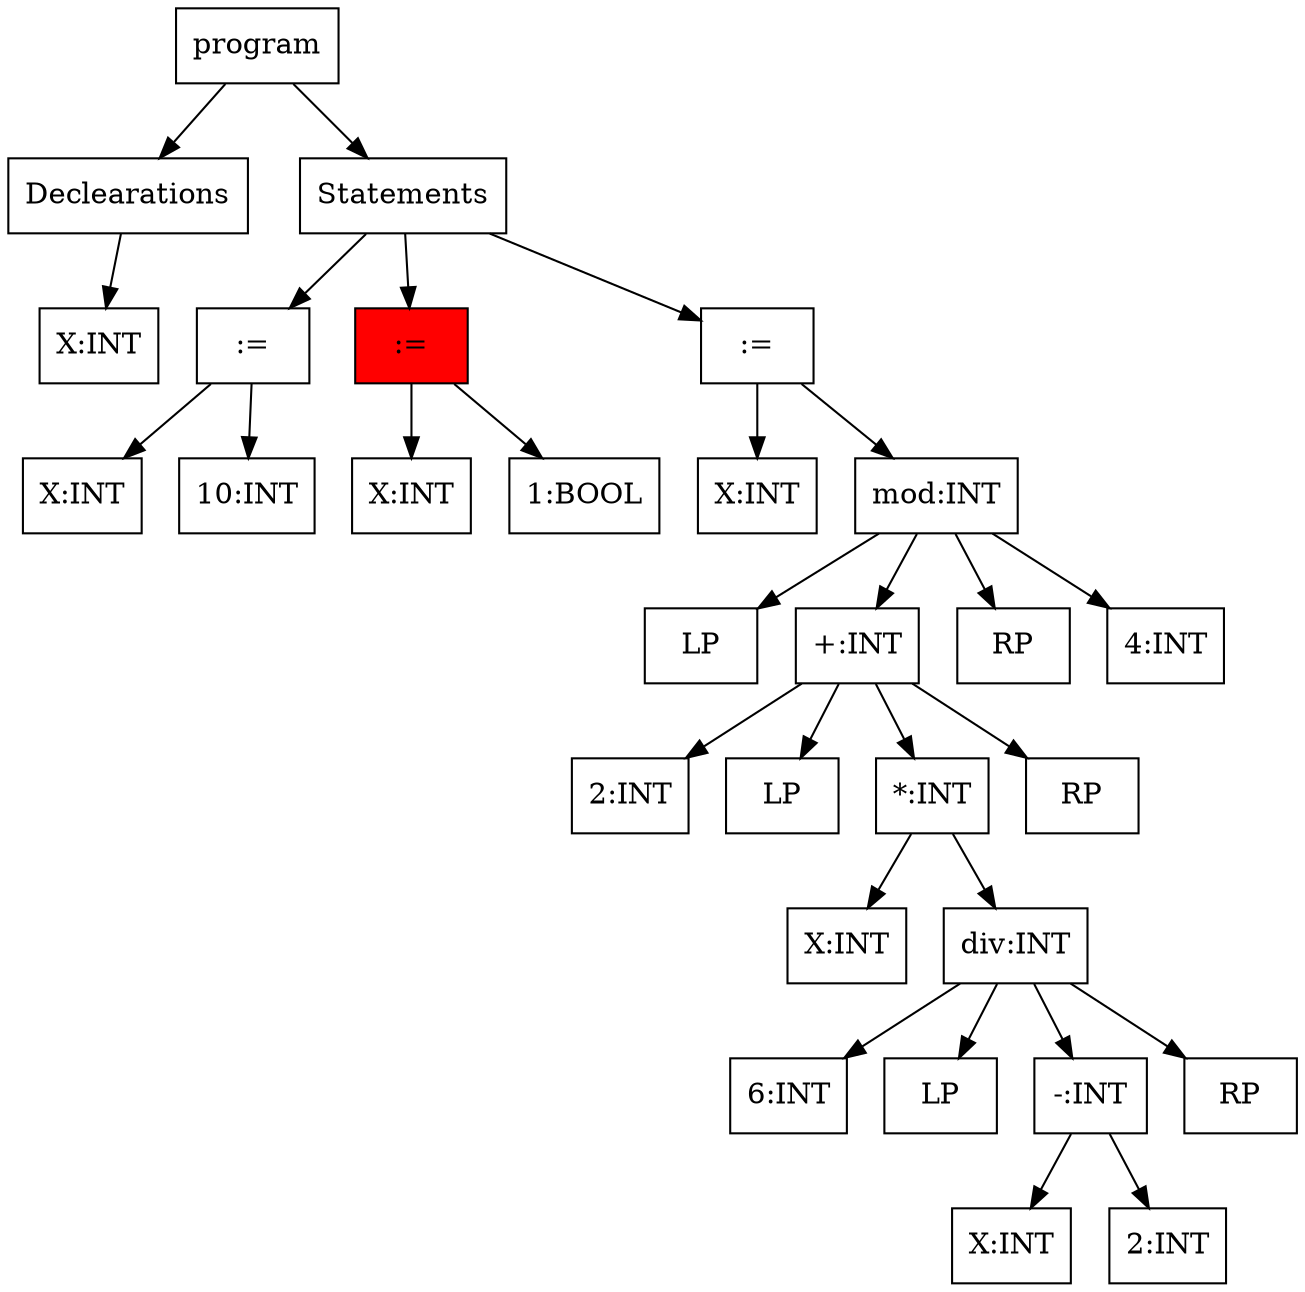 digraph tl12Ast {
ordering=out;
node [shape = box, style = filled, fillcolor="white"]
n0[label="program"]
n1[label="Declearations"]
n0 -> n1
n3[label="X:INT"]
n1 -> n3
n2[label="Statements"]
n0 -> n2
n4[label=":="]
n2 -> n4
n5[label="X:INT"]
n4 -> n5
n6[label="10:INT"]
n4 -> n6
n7[label=":=",fillcolor="red"]
n2 -> n7
n8[label="X:INT"]
n7 -> n8
n9[label="1:BOOL"]
n7 -> n9
n10[label=":="]
n2 -> n10
n11[label="X:INT"]
n10 -> n11
n12[label="mod:INT"]
n10 -> n12
n13[label="LP"]
n12 -> n13
n14[label="+:INT"]
n12 -> n14
n15[label="2:INT"]
n14 -> n15
n16[label="LP"]
n14 -> n16
n17[label="*:INT"]
n14 -> n17
n18[label="X:INT"]
n17 -> n18
n19[label="div:INT"]
n17 -> n19
n20[label="6:INT"]
n19 -> n20
n21[label="LP"]
n19 -> n21
n22[label="-:INT"]
n19 -> n22
n23[label="X:INT"]
n22 -> n23
n24[label="2:INT"]
n22 -> n24
n25[label="RP"]
n19 -> n25
n26[label="RP"]
n14 -> n26
n27[label="RP"]
n12 -> n27
n28[label="4:INT"]
n12 -> n28

}
